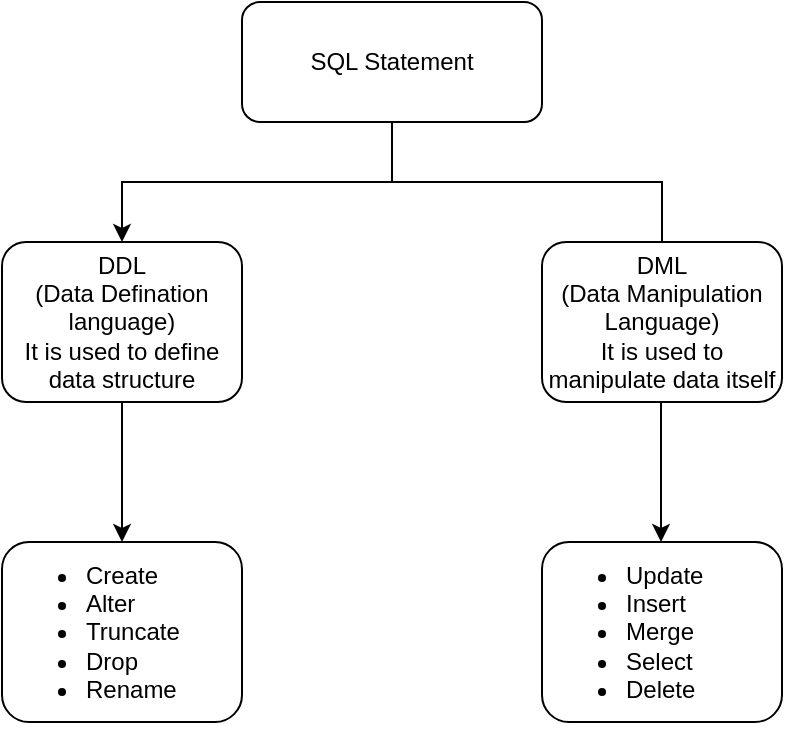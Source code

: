 <mxfile version="14.9.0" type="device"><diagram id="PxfptgIDb1bGLOki1p1C" name="Page-1"><mxGraphModel dx="1038" dy="624" grid="1" gridSize="10" guides="1" tooltips="1" connect="1" arrows="1" fold="1" page="1" pageScale="1" pageWidth="827" pageHeight="1169" math="0" shadow="0"><root><mxCell id="0"/><mxCell id="1" parent="0"/><mxCell id="Mh2U9q8T4YsRAh0rufVJ-1" value="SQL Statement" style="rounded=1;whiteSpace=wrap;html=1;" parent="1" vertex="1"><mxGeometry x="350" y="40" width="150" height="60" as="geometry"/></mxCell><mxCell id="Mh2U9q8T4YsRAh0rufVJ-6" style="edgeStyle=orthogonalEdgeStyle;rounded=0;orthogonalLoop=1;jettySize=auto;html=1;" parent="1" edge="1"><mxGeometry relative="1" as="geometry"><mxPoint x="560" y="180" as="targetPoint"/><mxPoint x="414" y="130" as="sourcePoint"/><Array as="points"><mxPoint x="560" y="130"/></Array></mxGeometry></mxCell><mxCell id="Mh2U9q8T4YsRAh0rufVJ-7" style="edgeStyle=orthogonalEdgeStyle;rounded=0;orthogonalLoop=1;jettySize=auto;html=1;exitX=0.5;exitY=1;exitDx=0;exitDy=0;entryX=0.5;entryY=0;entryDx=0;entryDy=0;" parent="1" source="Mh2U9q8T4YsRAh0rufVJ-1" target="Mh2U9q8T4YsRAh0rufVJ-9" edge="1"><mxGeometry relative="1" as="geometry"><mxPoint x="290" y="170" as="targetPoint"/><mxPoint x="420" y="140" as="sourcePoint"/><Array as="points"><mxPoint x="425" y="130"/><mxPoint x="290" y="130"/></Array></mxGeometry></mxCell><mxCell id="Mh2U9q8T4YsRAh0rufVJ-9" value="DDL&lt;br&gt;(Data Defination language)&lt;br&gt;It is used to define data structure" style="rounded=1;whiteSpace=wrap;html=1;" parent="1" vertex="1"><mxGeometry x="230" y="160" width="120" height="80" as="geometry"/></mxCell><mxCell id="Mh2U9q8T4YsRAh0rufVJ-10" value="DML&lt;br&gt;(Data Manipulation Language)&lt;br&gt;It is used to manipulate data itself" style="rounded=1;whiteSpace=wrap;html=1;" parent="1" vertex="1"><mxGeometry x="500" y="160" width="120" height="80" as="geometry"/></mxCell><mxCell id="Mh2U9q8T4YsRAh0rufVJ-11" value="" style="endArrow=classic;html=1;exitX=0.5;exitY=1;exitDx=0;exitDy=0;" parent="1" source="Mh2U9q8T4YsRAh0rufVJ-9" edge="1"><mxGeometry width="50" height="50" relative="1" as="geometry"><mxPoint x="390" y="320" as="sourcePoint"/><mxPoint x="290" y="310" as="targetPoint"/></mxGeometry></mxCell><mxCell id="Mh2U9q8T4YsRAh0rufVJ-12" value="" style="endArrow=classic;html=1;exitX=0.5;exitY=1;exitDx=0;exitDy=0;" parent="1" edge="1"><mxGeometry width="50" height="50" relative="1" as="geometry"><mxPoint x="559.5" y="240" as="sourcePoint"/><mxPoint x="559.5" y="310" as="targetPoint"/><Array as="points"><mxPoint x="559.5" y="260"/><mxPoint x="559.5" y="280"/></Array></mxGeometry></mxCell><mxCell id="Mh2U9q8T4YsRAh0rufVJ-13" value="&lt;ul&gt;&lt;li&gt;Create&lt;/li&gt;&lt;li&gt;Alter&lt;span&gt;&amp;nbsp;&lt;/span&gt;&lt;/li&gt;&lt;li&gt;&lt;span&gt;Truncate&lt;/span&gt;&lt;/li&gt;&lt;li&gt;&lt;span&gt;Drop&lt;/span&gt;&lt;/li&gt;&lt;li&gt;&lt;span&gt;Rename&lt;/span&gt;&lt;/li&gt;&lt;/ul&gt;" style="rounded=1;whiteSpace=wrap;html=1;align=left;" parent="1" vertex="1"><mxGeometry x="230" y="310" width="120" height="90" as="geometry"/></mxCell><mxCell id="Mh2U9q8T4YsRAh0rufVJ-14" value="&lt;ul&gt;&lt;li&gt;Update&lt;/li&gt;&lt;li&gt;Insert&lt;/li&gt;&lt;li&gt;Merge&lt;/li&gt;&lt;li&gt;Select&lt;/li&gt;&lt;li&gt;Delete&lt;/li&gt;&lt;/ul&gt;" style="rounded=1;whiteSpace=wrap;html=1;align=left;" parent="1" vertex="1"><mxGeometry x="500" y="310" width="120" height="90" as="geometry"/></mxCell></root></mxGraphModel></diagram></mxfile>